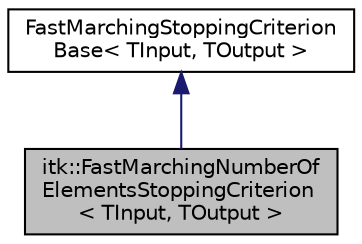 digraph "itk::FastMarchingNumberOfElementsStoppingCriterion&lt; TInput, TOutput &gt;"
{
 // LATEX_PDF_SIZE
  edge [fontname="Helvetica",fontsize="10",labelfontname="Helvetica",labelfontsize="10"];
  node [fontname="Helvetica",fontsize="10",shape=record];
  Node1 [label="itk::FastMarchingNumberOf\lElementsStoppingCriterion\l\< TInput, TOutput \>",height=0.2,width=0.4,color="black", fillcolor="grey75", style="filled", fontcolor="black",tooltip="Stopping Criterion is verified when Current Number of Elements is equal to or greater than the provid..."];
  Node2 -> Node1 [dir="back",color="midnightblue",fontsize="10",style="solid",fontname="Helvetica"];
  Node2 [label="FastMarchingStoppingCriterion\lBase\< TInput, TOutput \>",height=0.2,width=0.4,color="black", fillcolor="white", style="filled",tooltip=" "];
}
